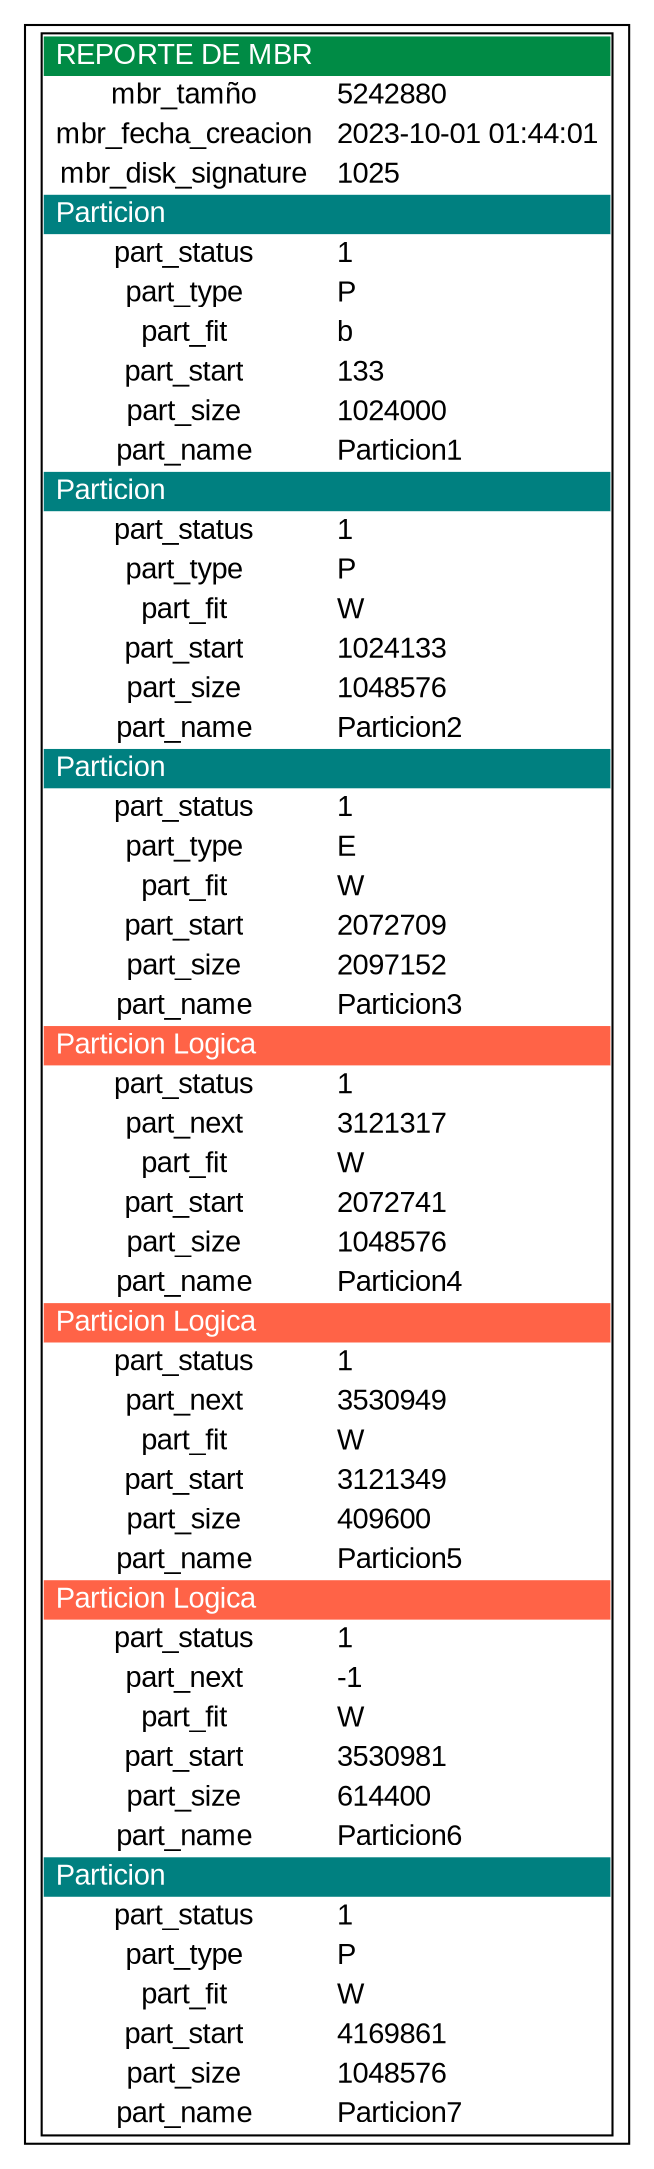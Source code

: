 digraph G {
  subgraph cluster { margin="0.0" penwidth="1.0"
    tbl [shape=none fontname="Arial" label=<
        <table border="1" cellborder="0" cellspacing="0">
        <tr>
            <td bgcolor="springgreen4" align="left"><font color="white"> REPORTE DE MBR </font></td>
            <td bgcolor="springgreen4" align="left"><font color="white"> </font></td>
        </tr>
        <tr>
            <td bgcolor="white" align="center"> mbr_tamño </td>
            <td bgcolor="white" align="left"> 5242880 </td>
        </tr>
        <tr>
            <td bgcolor="white" align="center"> mbr_fecha_creacion </td>
            <td bgcolor="white" align="left"> 2023-10-01 01:44:01 </td>
        </tr>
        <tr>
            <td bgcolor="white" align="center"> mbr_disk_signature </td>
            <td bgcolor="white" align="left"> 1025 </td>
        </tr>
        <tr>
            <td bgcolor="teal" align="left"><font color="white"> Particion </font></td>
            <td bgcolor="teal" align="left"><font color="white"> </font></td>
        </tr>
        <tr>
            <td bgcolor="white" align="center"> part_status </td>
            <td bgcolor="white" align="left"> 1 </td>
        </tr>
        <tr>
            <td bgcolor="white" align="center"> part_type </td>
            <td bgcolor="white" align="left"> P </td>
        </tr>
        <tr>
            <td bgcolor="white" align="center"> part_fit </td>
            <td bgcolor="white" align="left"> b </td>
        </tr>
        <tr>
            <td bgcolor="white" align="center"> part_start </td>
            <td bgcolor="white" align="left"> 133 </td>
        </tr>
        <tr>
            <td bgcolor="white" align="center"> part_size </td>
            <td bgcolor="white" align="left"> 1024000 </td>
        </tr>
        <tr>
            <td bgcolor="white" align="center"> part_name </td>
            <td bgcolor="white" align="left"> Particion1 </td>
        </tr>
        <tr>
            <td bgcolor="teal" align="left"><font color="white"> Particion </font></td>
            <td bgcolor="teal" align="left"><font color="white"> </font></td>
        </tr>
        <tr>
            <td bgcolor="white" align="center"> part_status </td>
            <td bgcolor="white" align="left"> 1 </td>
        </tr>
        <tr>
            <td bgcolor="white" align="center"> part_type </td>
            <td bgcolor="white" align="left"> P </td>
        </tr>
        <tr>
            <td bgcolor="white" align="center"> part_fit </td>
            <td bgcolor="white" align="left"> W </td>
        </tr>
        <tr>
            <td bgcolor="white" align="center"> part_start </td>
            <td bgcolor="white" align="left"> 1024133 </td>
        </tr>
        <tr>
            <td bgcolor="white" align="center"> part_size </td>
            <td bgcolor="white" align="left"> 1048576 </td>
        </tr>
        <tr>
            <td bgcolor="white" align="center"> part_name </td>
            <td bgcolor="white" align="left"> Particion2 </td>
        </tr>
        <tr>
            <td bgcolor="teal" align="left"><font color="white"> Particion </font></td>
            <td bgcolor="teal" align="left"><font color="white"> </font></td>
        </tr>
        <tr>
            <td bgcolor="white" align="center"> part_status </td>
            <td bgcolor="white" align="left"> 1 </td>
        </tr>
        <tr>
            <td bgcolor="white" align="center"> part_type </td>
            <td bgcolor="white" align="left"> E </td>
        </tr>
        <tr>
            <td bgcolor="white" align="center"> part_fit </td>
            <td bgcolor="white" align="left"> W </td>
        </tr>
        <tr>
            <td bgcolor="white" align="center"> part_start </td>
            <td bgcolor="white" align="left"> 2072709 </td>
        </tr>
        <tr>
            <td bgcolor="white" align="center"> part_size </td>
            <td bgcolor="white" align="left"> 2097152 </td>
        </tr>
        <tr>
            <td bgcolor="white" align="center"> part_name </td>
            <td bgcolor="white" align="left"> Particion3 </td>
        </tr>
        <tr>
            <td bgcolor="tomato" align="left"><font color="white"> Particion Logica </font></td>
            <td bgcolor="tomato" align="left"><font color="white"> </font></td>
        </tr>
        <tr>
            <td bgcolor="white" align="center"> part_status </td>
            <td bgcolor="white" align="left"> 1 </td>
        </tr>
        <tr>
            <td bgcolor="white" align="center"> part_next </td>
            <td bgcolor="white" align="left"> 3121317 </td>
        </tr>
        <tr>
            <td bgcolor="white" align="center"> part_fit </td>
            <td bgcolor="white" align="left"> W </td>
        </tr>
        <tr>
            <td bgcolor="white" align="center"> part_start </td>
            <td bgcolor="white" align="left"> 2072741 </td>
        </tr>
        <tr>
            <td bgcolor="white" align="center"> part_size </td>
            <td bgcolor="white" align="left"> 1048576 </td>
        </tr>
        <tr>
            <td bgcolor="white" align="center"> part_name </td>
            <td bgcolor="white" align="left"> Particion4 </td>
        </tr>
        <tr>
            <td bgcolor="tomato" align="left"><font color="white"> Particion Logica </font></td>
            <td bgcolor="tomato" align="left"><font color="white"> </font></td>
        </tr>
        <tr>
            <td bgcolor="white" align="center"> part_status </td>
            <td bgcolor="white" align="left"> 1 </td>
        </tr>
        <tr>
            <td bgcolor="white" align="center"> part_next </td>
            <td bgcolor="white" align="left"> 3530949 </td>
        </tr>
        <tr>
            <td bgcolor="white" align="center"> part_fit </td>
            <td bgcolor="white" align="left"> W </td>
        </tr>
        <tr>
            <td bgcolor="white" align="center"> part_start </td>
            <td bgcolor="white" align="left"> 3121349 </td>
        </tr>
        <tr>
            <td bgcolor="white" align="center"> part_size </td>
            <td bgcolor="white" align="left"> 409600 </td>
        </tr>
        <tr>
            <td bgcolor="white" align="center"> part_name </td>
            <td bgcolor="white" align="left"> Particion5 </td>
        </tr>
        <tr>
            <td bgcolor="tomato" align="left"><font color="white"> Particion Logica </font></td>
            <td bgcolor="tomato" align="left"><font color="white"> </font></td>
        </tr>
        <tr>
            <td bgcolor="white" align="center"> part_status </td>
            <td bgcolor="white" align="left"> 1 </td>
        </tr>
        <tr>
            <td bgcolor="white" align="center"> part_next </td>
            <td bgcolor="white" align="left"> -1 </td>
        </tr>
        <tr>
            <td bgcolor="white" align="center"> part_fit </td>
            <td bgcolor="white" align="left"> W </td>
        </tr>
        <tr>
            <td bgcolor="white" align="center"> part_start </td>
            <td bgcolor="white" align="left"> 3530981 </td>
        </tr>
        <tr>
            <td bgcolor="white" align="center"> part_size </td>
            <td bgcolor="white" align="left"> 614400 </td>
        </tr>
        <tr>
            <td bgcolor="white" align="center"> part_name </td>
            <td bgcolor="white" align="left"> Particion6 </td>
        </tr>
        <tr>
            <td bgcolor="teal" align="left"><font color="white"> Particion </font></td>
            <td bgcolor="teal" align="left"><font color="white"> </font></td>
        </tr>
        <tr>
            <td bgcolor="white" align="center"> part_status </td>
            <td bgcolor="white" align="left"> 1 </td>
        </tr>
        <tr>
            <td bgcolor="white" align="center"> part_type </td>
            <td bgcolor="white" align="left"> P </td>
        </tr>
        <tr>
            <td bgcolor="white" align="center"> part_fit </td>
            <td bgcolor="white" align="left"> W </td>
        </tr>
        <tr>
            <td bgcolor="white" align="center"> part_start </td>
            <td bgcolor="white" align="left"> 4169861 </td>
        </tr>
        <tr>
            <td bgcolor="white" align="center"> part_size </td>
            <td bgcolor="white" align="left"> 1048576 </td>
        </tr>
        <tr>
            <td bgcolor="white" align="center"> part_name </td>
            <td bgcolor="white" align="left"> Particion7 </td>
        </tr>
        </table>
    >];
  }
}